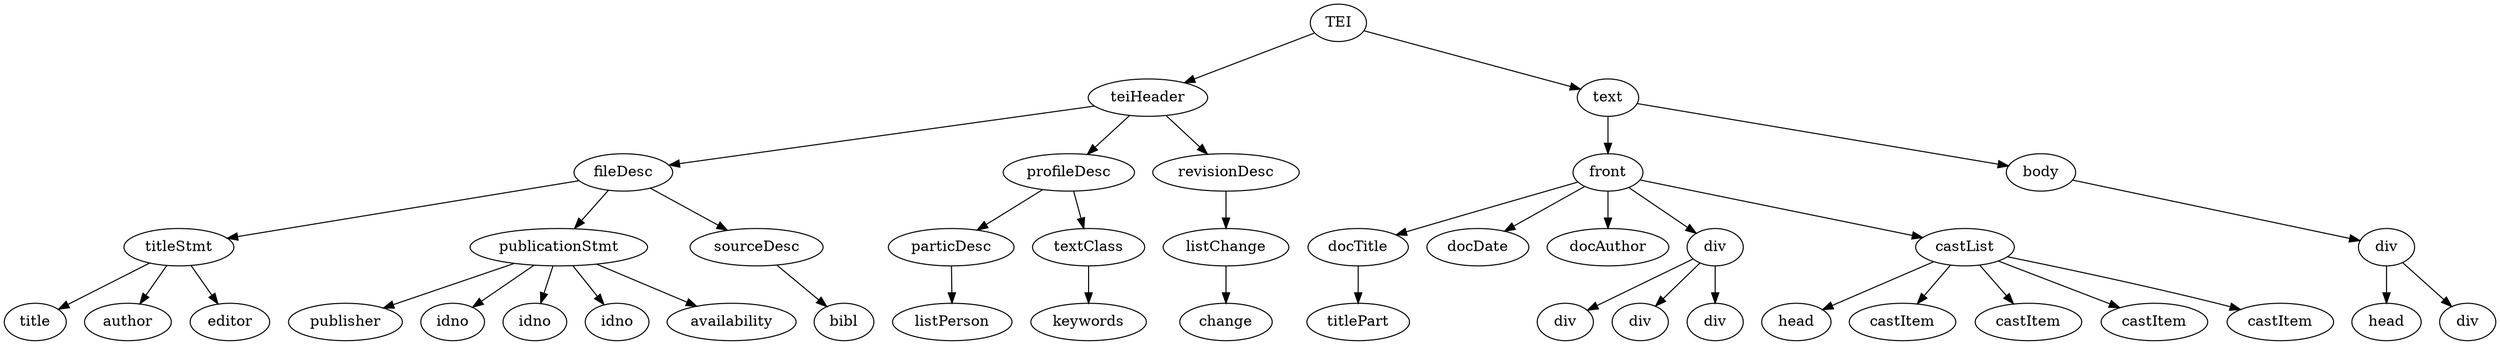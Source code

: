 digraph Tree {
	"t0" [label = "TEI"];
	"t1" [label = "teiHeader"];
	"t2" [label = "fileDesc"];
	"t3" [label = "titleStmt"];
	"t4" [label = "title"];
	"t5" [label = "author"];
	"t6" [label = "editor"];
	"t7" [label = "publicationStmt"];
	"t8" [label = "publisher"];
	"t9" [label = "idno"];
	"t10" [label = "idno"];
	"t11" [label = "idno"];
	"t12" [label = "availability"];
	"t13" [label = "sourceDesc"];
	"t14" [label = "bibl"];
	"t15" [label = "profileDesc"];
	"t16" [label = "particDesc"];
	"t17" [label = "listPerson"];
	"t18" [label = "textClass"];
	"t19" [label = "keywords"];
	"t20" [label = "revisionDesc"];
	"t21" [label = "listChange"];
	"t22" [label = "change"];
	"t23" [label = "text"];
	"t24" [label = "front"];
	"t25" [label = "docTitle"];
	"t26" [label = "titlePart"];
	"t27" [label = "docDate"];
	"t28" [label = "docAuthor"];
	"t29" [label = "div"];
	"t30" [label = "div"];
	"t31" [label = "div"];
	"t32" [label = "div"];
	"t33" [label = "castList"];
	"t34" [label = "head"];
	"t35" [label = "castItem"];
	"t36" [label = "castItem"];
	"t37" [label = "castItem"];
	"t38" [label = "castItem"];
	"t39" [label = "body"];
	"t40" [label = "div"];
	"t41" [label = "head"];
	"t42" [label = "div"];
	"t0" -> "t1";
	"t1" -> "t2";
	"t2" -> "t3";
	"t3" -> "t4";
	"t3" -> "t5";
	"t3" -> "t6";
	"t2" -> "t7";
	"t7" -> "t8";
	"t7" -> "t9";
	"t7" -> "t10";
	"t7" -> "t11";
	"t7" -> "t12";
	"t2" -> "t13";
	"t13" -> "t14";
	"t1" -> "t15";
	"t15" -> "t16";
	"t16" -> "t17";
	"t15" -> "t18";
	"t18" -> "t19";
	"t1" -> "t20";
	"t20" -> "t21";
	"t21" -> "t22";
	"t0" -> "t23";
	"t23" -> "t24";
	"t24" -> "t25";
	"t25" -> "t26";
	"t24" -> "t27";
	"t24" -> "t28";
	"t24" -> "t29";
	"t29" -> "t30";
	"t29" -> "t31";
	"t29" -> "t32";
	"t24" -> "t33";
	"t33" -> "t34";
	"t33" -> "t35";
	"t33" -> "t36";
	"t33" -> "t37";
	"t33" -> "t38";
	"t23" -> "t39";
	"t39" -> "t40";
	"t40" -> "t41";
	"t40" -> "t42";
}
